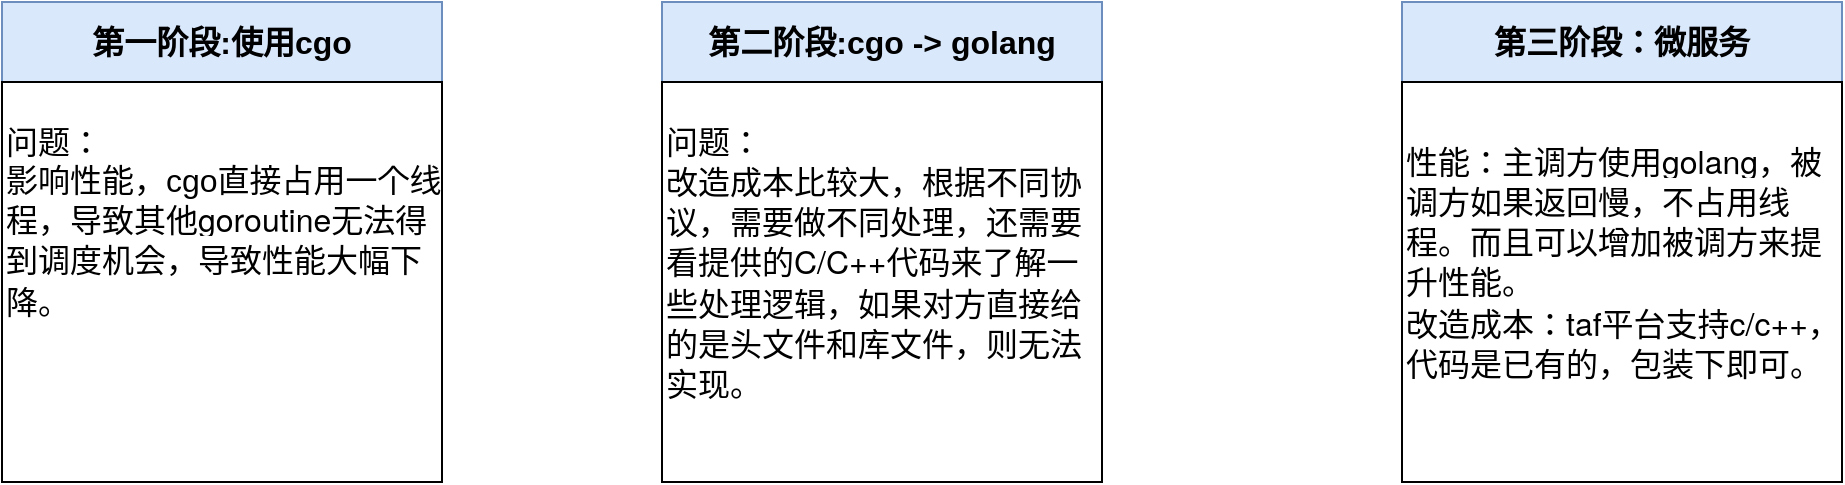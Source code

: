 <mxfile pages="1" version="11.2.4" type="github"><diagram id="tzzjaYczGSVIE0RW3ddP" name="Page-1"><mxGraphModel dx="1407" dy="872" grid="1" gridSize="10" guides="1" tooltips="1" connect="1" arrows="1" fold="1" page="1" pageScale="1" pageWidth="3300" pageHeight="4681" math="0" shadow="0"><root><mxCell id="0"/><mxCell id="1" parent="0"/><mxCell id="lcmYWBAXw7QopE_JtFfv-1" value="第一阶段:使用cgo" style="rounded=0;whiteSpace=wrap;html=1;fillColor=#dae8fc;strokeColor=#6c8ebf;fontSize=16;fontStyle=1" vertex="1" parent="1"><mxGeometry x="220" y="240" width="220" height="40" as="geometry"/></mxCell><mxCell id="lcmYWBAXw7QopE_JtFfv-2" value="问题：&lt;br&gt;影响性能，cgo直接占用一个线程，导致其他&lt;span style=&quot;font-family: &amp;#34;helvetica neue&amp;#34; , &amp;#34;luxi sans&amp;#34; , &amp;#34;dejavu sans&amp;#34; , &amp;#34;tahoma&amp;#34; , &amp;#34;hiragino sans gb&amp;#34; , &amp;#34;microsoft yahei&amp;#34; , sans-serif ; font-size: 16px ; background-color: rgb(255 , 255 , 255)&quot;&gt;goroutine无法得到调度机会，导致性能大幅下降。&lt;br&gt;&lt;br&gt;&lt;br&gt;&lt;br style=&quot;font-size: 16px&quot;&gt;&lt;/span&gt;" style="rounded=0;whiteSpace=wrap;html=1;fontSize=16;align=left;" vertex="1" parent="1"><mxGeometry x="220" y="280" width="220" height="200" as="geometry"/></mxCell><mxCell id="lcmYWBAXw7QopE_JtFfv-3" value="第二阶段:cgo -&amp;gt; golang" style="rounded=0;whiteSpace=wrap;html=1;fillColor=#dae8fc;strokeColor=#6c8ebf;fontSize=16;fontStyle=1" vertex="1" parent="1"><mxGeometry x="550" y="240" width="220" height="40" as="geometry"/></mxCell><mxCell id="lcmYWBAXw7QopE_JtFfv-4" value="&lt;span style=&quot;font-family: &amp;#34;helvetica neue&amp;#34; , &amp;#34;luxi sans&amp;#34; , &amp;#34;dejavu sans&amp;#34; , &amp;#34;tahoma&amp;#34; , &amp;#34;hiragino sans gb&amp;#34; , &amp;#34;microsoft yahei&amp;#34; , sans-serif ; font-size: 16px ; background-color: rgb(255 , 255 , 255)&quot;&gt;问题：&lt;br&gt;改造成本比较大，根据不同协议，需要做不同处理，还需要看提供的C/C++代码来了解一些处理逻辑，如果对方直接给的是头文件和库文件，则无法实现。&lt;br&gt;&lt;br style=&quot;font-size: 16px&quot;&gt;&lt;/span&gt;" style="rounded=0;whiteSpace=wrap;html=1;fontSize=16;align=left;" vertex="1" parent="1"><mxGeometry x="550" y="280" width="220" height="200" as="geometry"/></mxCell><mxCell id="lcmYWBAXw7QopE_JtFfv-5" value="第三阶段：微服务" style="rounded=0;whiteSpace=wrap;html=1;fillColor=#dae8fc;strokeColor=#6c8ebf;fontSize=16;fontStyle=1" vertex="1" parent="1"><mxGeometry x="920" y="240" width="220" height="40" as="geometry"/></mxCell><mxCell id="lcmYWBAXw7QopE_JtFfv-6" value="&lt;span style=&quot;font-family: &amp;#34;helvetica neue&amp;#34; , &amp;#34;luxi sans&amp;#34; , &amp;#34;dejavu sans&amp;#34; , &amp;#34;tahoma&amp;#34; , &amp;#34;hiragino sans gb&amp;#34; , &amp;#34;microsoft yahei&amp;#34; , sans-serif ; font-size: 16px ; background-color: rgb(255 , 255 , 255)&quot;&gt;性能：主调方使用golang，被调方如果返回慢，不占用线程。而且可以增加被调方来提升性能。&lt;br&gt;改造成本：taf平台支持c/c++，代码是已有的，包装下即可。&lt;br&gt;&lt;br style=&quot;font-size: 16px&quot;&gt;&lt;/span&gt;" style="rounded=0;whiteSpace=wrap;html=1;fontSize=16;align=left;" vertex="1" parent="1"><mxGeometry x="920" y="280" width="220" height="200" as="geometry"/></mxCell></root></mxGraphModel></diagram></mxfile>